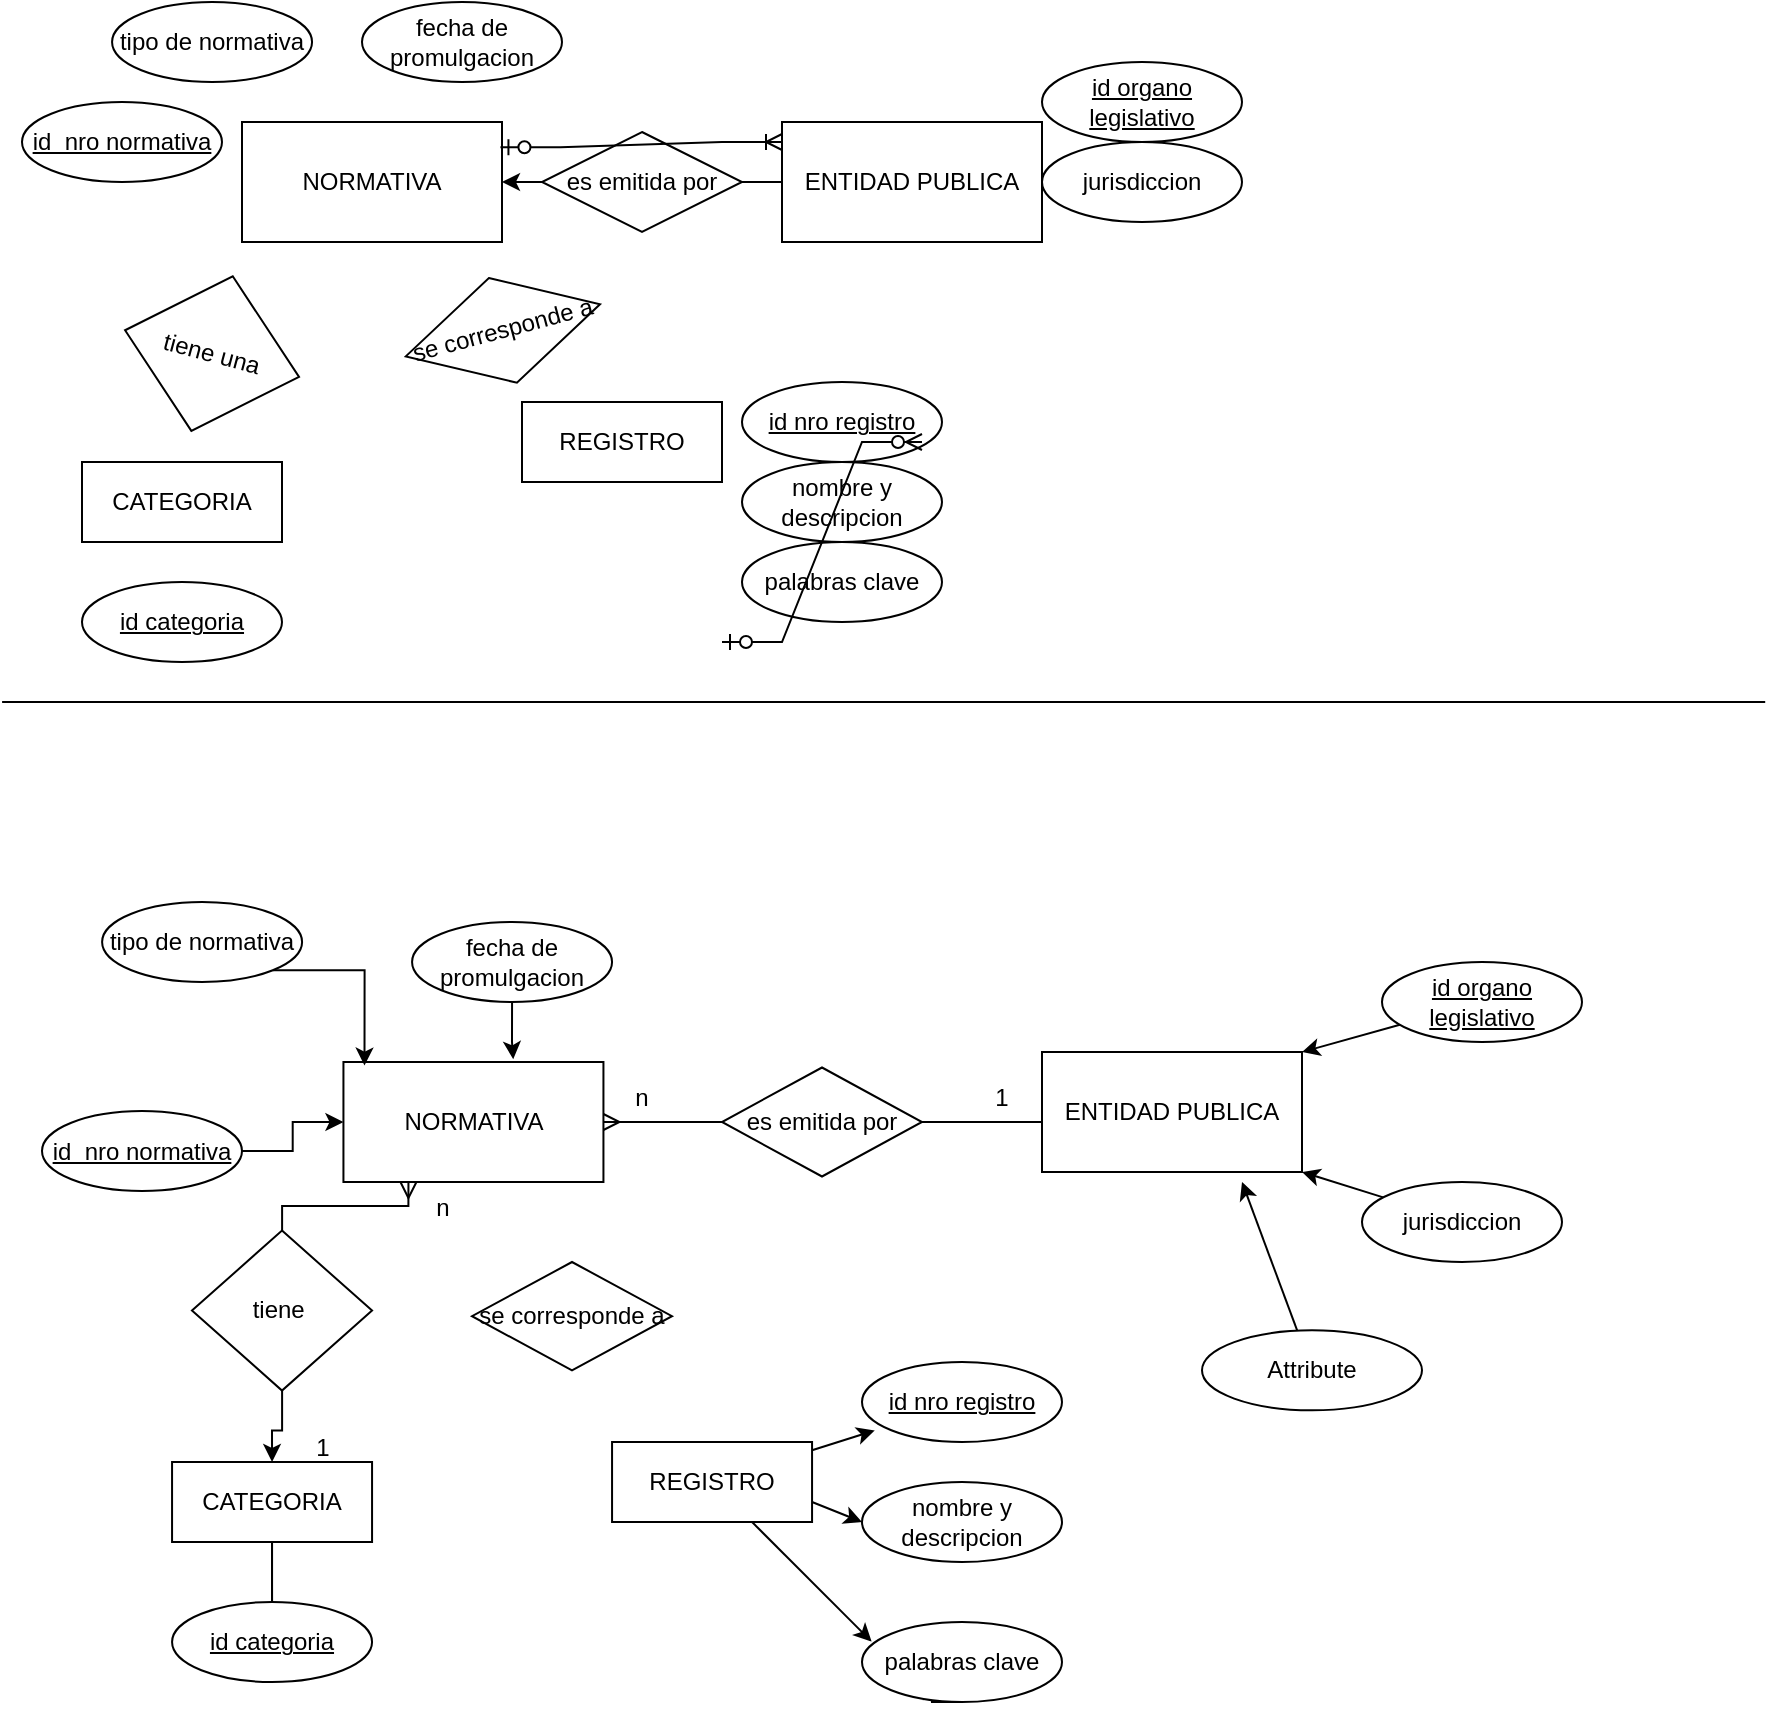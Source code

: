 <mxfile version="21.5.0" type="github">
  <diagram name="Página-1" id="OYloeNWGinfhjjDOEFf0">
    <mxGraphModel dx="1050" dy="581" grid="1" gridSize="10" guides="1" tooltips="1" connect="1" arrows="1" fold="1" page="1" pageScale="1" pageWidth="827" pageHeight="1169" math="0" shadow="0">
      <root>
        <mxCell id="0" />
        <mxCell id="1" parent="0" />
        <mxCell id="2vxHJ7zRNE8x1xkcuxjA-1" value="NORMATIVA" style="whiteSpace=wrap;html=1;align=center;" parent="1" vertex="1">
          <mxGeometry x="120" y="90" width="130" height="60" as="geometry" />
        </mxCell>
        <mxCell id="2vxHJ7zRNE8x1xkcuxjA-2" value="REGISTRO" style="whiteSpace=wrap;html=1;align=center;" parent="1" vertex="1">
          <mxGeometry x="260" y="230" width="100" height="40" as="geometry" />
        </mxCell>
        <mxCell id="hgkGXKBCoWghcFRAlhSY-2" style="edgeStyle=orthogonalEdgeStyle;rounded=0;orthogonalLoop=1;jettySize=auto;html=1;exitX=0;exitY=0.5;exitDx=0;exitDy=0;entryX=1;entryY=0.5;entryDx=0;entryDy=0;" edge="1" parent="1" source="2vxHJ7zRNE8x1xkcuxjA-3" target="2vxHJ7zRNE8x1xkcuxjA-1">
          <mxGeometry relative="1" as="geometry" />
        </mxCell>
        <mxCell id="2vxHJ7zRNE8x1xkcuxjA-3" value="ENTIDAD PUBLICA" style="whiteSpace=wrap;html=1;align=center;" parent="1" vertex="1">
          <mxGeometry x="390" y="90" width="130" height="60" as="geometry" />
        </mxCell>
        <mxCell id="2vxHJ7zRNE8x1xkcuxjA-4" value="CATEGORIA" style="whiteSpace=wrap;html=1;align=center;" parent="1" vertex="1">
          <mxGeometry x="40" y="260" width="100" height="40" as="geometry" />
        </mxCell>
        <mxCell id="2vxHJ7zRNE8x1xkcuxjA-8" value="id&amp;nbsp; nro normativa" style="ellipse;whiteSpace=wrap;html=1;align=center;fontStyle=4;" parent="1" vertex="1">
          <mxGeometry x="10" y="80" width="100" height="40" as="geometry" />
        </mxCell>
        <mxCell id="2vxHJ7zRNE8x1xkcuxjA-9" value="tipo de normativa" style="ellipse;whiteSpace=wrap;html=1;align=center;" parent="1" vertex="1">
          <mxGeometry x="55.03" y="30" width="100" height="40" as="geometry" />
        </mxCell>
        <mxCell id="2vxHJ7zRNE8x1xkcuxjA-10" value="fecha de promulgacion" style="ellipse;whiteSpace=wrap;html=1;align=center;" parent="1" vertex="1">
          <mxGeometry x="180" y="30" width="100" height="40" as="geometry" />
        </mxCell>
        <mxCell id="2vxHJ7zRNE8x1xkcuxjA-11" value="se corresponde a" style="shape=rhombus;perimeter=rhombusPerimeter;whiteSpace=wrap;html=1;align=center;rotation=-15;" parent="1" vertex="1">
          <mxGeometry x="200.18" y="167.08" width="100.54" height="54.21" as="geometry" />
        </mxCell>
        <mxCell id="2vxHJ7zRNE8x1xkcuxjA-12" value="id nro registro" style="ellipse;whiteSpace=wrap;html=1;align=center;fontStyle=4;" parent="1" vertex="1">
          <mxGeometry x="370" y="220" width="100" height="40" as="geometry" />
        </mxCell>
        <mxCell id="2vxHJ7zRNE8x1xkcuxjA-14" value="nombre y descripcion" style="ellipse;whiteSpace=wrap;html=1;align=center;" parent="1" vertex="1">
          <mxGeometry x="370" y="260" width="100" height="40" as="geometry" />
        </mxCell>
        <mxCell id="2vxHJ7zRNE8x1xkcuxjA-15" value="palabras clave" style="ellipse;whiteSpace=wrap;html=1;align=center;" parent="1" vertex="1">
          <mxGeometry x="370" y="300" width="100" height="40" as="geometry" />
        </mxCell>
        <mxCell id="2vxHJ7zRNE8x1xkcuxjA-16" value="id organo legislativo" style="ellipse;whiteSpace=wrap;html=1;align=center;fontStyle=4;" parent="1" vertex="1">
          <mxGeometry x="520" y="60" width="100" height="40" as="geometry" />
        </mxCell>
        <mxCell id="2vxHJ7zRNE8x1xkcuxjA-17" value="jurisdiccion" style="ellipse;whiteSpace=wrap;html=1;align=center;" parent="1" vertex="1">
          <mxGeometry x="520" y="100" width="100" height="40" as="geometry" />
        </mxCell>
        <mxCell id="2vxHJ7zRNE8x1xkcuxjA-18" value="es emitida por" style="shape=rhombus;perimeter=rhombusPerimeter;whiteSpace=wrap;html=1;align=center;" parent="1" vertex="1">
          <mxGeometry x="270" y="95" width="100" height="50" as="geometry" />
        </mxCell>
        <mxCell id="2vxHJ7zRNE8x1xkcuxjA-19" value="id categoria" style="ellipse;whiteSpace=wrap;html=1;align=center;fontStyle=4;" parent="1" vertex="1">
          <mxGeometry x="40" y="320" width="100" height="40" as="geometry" />
        </mxCell>
        <mxCell id="2vxHJ7zRNE8x1xkcuxjA-20" value="tiene una" style="shape=rhombus;perimeter=rhombusPerimeter;whiteSpace=wrap;html=1;align=center;rotation=15;" parent="1" vertex="1">
          <mxGeometry x="60" y="165.79" width="90.05" height="79.99" as="geometry" />
        </mxCell>
        <mxCell id="hgkGXKBCoWghcFRAlhSY-1" value="" style="edgeStyle=entityRelationEdgeStyle;fontSize=12;html=1;endArrow=ERzeroToMany;startArrow=ERzeroToOne;rounded=0;" edge="1" parent="1">
          <mxGeometry width="100" height="100" relative="1" as="geometry">
            <mxPoint x="360" y="350" as="sourcePoint" />
            <mxPoint x="460" y="250" as="targetPoint" />
          </mxGeometry>
        </mxCell>
        <mxCell id="hgkGXKBCoWghcFRAlhSY-3" value="" style="edgeStyle=entityRelationEdgeStyle;fontSize=12;html=1;endArrow=ERoneToMany;startArrow=ERzeroToOne;rounded=0;entryX=0.006;entryY=0.623;entryDx=0;entryDy=0;entryPerimeter=0;" edge="1" parent="1">
          <mxGeometry width="100" height="100" relative="1" as="geometry">
            <mxPoint x="249.22" y="102.62" as="sourcePoint" />
            <mxPoint x="390" y="100" as="targetPoint" />
            <Array as="points">
              <mxPoint x="339.22" y="22.62" />
            </Array>
          </mxGeometry>
        </mxCell>
        <mxCell id="hgkGXKBCoWghcFRAlhSY-4" value="NORMATIVA" style="whiteSpace=wrap;html=1;align=center;" vertex="1" parent="1">
          <mxGeometry x="170.72" y="560" width="130" height="60" as="geometry" />
        </mxCell>
        <mxCell id="hgkGXKBCoWghcFRAlhSY-54" style="rounded=0;orthogonalLoop=1;jettySize=auto;html=1;entryX=0.064;entryY=0.855;entryDx=0;entryDy=0;entryPerimeter=0;" edge="1" parent="1" source="hgkGXKBCoWghcFRAlhSY-5" target="hgkGXKBCoWghcFRAlhSY-13">
          <mxGeometry relative="1" as="geometry" />
        </mxCell>
        <mxCell id="hgkGXKBCoWghcFRAlhSY-55" style="rounded=0;orthogonalLoop=1;jettySize=auto;html=1;exitX=1;exitY=0.75;exitDx=0;exitDy=0;entryX=0;entryY=0.5;entryDx=0;entryDy=0;" edge="1" parent="1" source="hgkGXKBCoWghcFRAlhSY-5" target="hgkGXKBCoWghcFRAlhSY-14">
          <mxGeometry relative="1" as="geometry" />
        </mxCell>
        <mxCell id="hgkGXKBCoWghcFRAlhSY-56" style="rounded=0;orthogonalLoop=1;jettySize=auto;html=1;entryX=0.048;entryY=0.245;entryDx=0;entryDy=0;entryPerimeter=0;" edge="1" parent="1" source="hgkGXKBCoWghcFRAlhSY-5" target="hgkGXKBCoWghcFRAlhSY-15">
          <mxGeometry relative="1" as="geometry">
            <mxPoint x="380" y="830" as="targetPoint" />
          </mxGeometry>
        </mxCell>
        <mxCell id="hgkGXKBCoWghcFRAlhSY-5" value="REGISTRO" style="whiteSpace=wrap;html=1;align=center;" vertex="1" parent="1">
          <mxGeometry x="305.03" y="750" width="100" height="40" as="geometry" />
        </mxCell>
        <mxCell id="hgkGXKBCoWghcFRAlhSY-7" value="ENTIDAD PUBLICA" style="whiteSpace=wrap;html=1;align=center;" vertex="1" parent="1">
          <mxGeometry x="520" y="555" width="130" height="60" as="geometry" />
        </mxCell>
        <mxCell id="hgkGXKBCoWghcFRAlhSY-28" style="edgeStyle=orthogonalEdgeStyle;rounded=0;orthogonalLoop=1;jettySize=auto;html=1;" edge="1" parent="1" source="hgkGXKBCoWghcFRAlhSY-8">
          <mxGeometry relative="1" as="geometry">
            <mxPoint x="135.03" y="840" as="targetPoint" />
          </mxGeometry>
        </mxCell>
        <mxCell id="hgkGXKBCoWghcFRAlhSY-8" value="CATEGORIA" style="whiteSpace=wrap;html=1;align=center;" vertex="1" parent="1">
          <mxGeometry x="85.03" y="760" width="100" height="40" as="geometry" />
        </mxCell>
        <mxCell id="hgkGXKBCoWghcFRAlhSY-39" style="edgeStyle=orthogonalEdgeStyle;rounded=0;orthogonalLoop=1;jettySize=auto;html=1;" edge="1" parent="1" source="hgkGXKBCoWghcFRAlhSY-9" target="hgkGXKBCoWghcFRAlhSY-4">
          <mxGeometry relative="1" as="geometry" />
        </mxCell>
        <mxCell id="hgkGXKBCoWghcFRAlhSY-9" value="id&amp;nbsp; nro normativa" style="ellipse;whiteSpace=wrap;html=1;align=center;fontStyle=4;" vertex="1" parent="1">
          <mxGeometry x="20" y="584.5" width="100" height="40" as="geometry" />
        </mxCell>
        <mxCell id="hgkGXKBCoWghcFRAlhSY-42" style="edgeStyle=orthogonalEdgeStyle;rounded=0;orthogonalLoop=1;jettySize=auto;html=1;exitX=1;exitY=1;exitDx=0;exitDy=0;entryX=0.081;entryY=0.03;entryDx=0;entryDy=0;entryPerimeter=0;" edge="1" parent="1" source="hgkGXKBCoWghcFRAlhSY-10" target="hgkGXKBCoWghcFRAlhSY-4">
          <mxGeometry relative="1" as="geometry" />
        </mxCell>
        <mxCell id="hgkGXKBCoWghcFRAlhSY-10" value="tipo de normativa" style="ellipse;whiteSpace=wrap;html=1;align=center;" vertex="1" parent="1">
          <mxGeometry x="50.05" y="480" width="100" height="40" as="geometry" />
        </mxCell>
        <mxCell id="hgkGXKBCoWghcFRAlhSY-40" style="edgeStyle=orthogonalEdgeStyle;rounded=0;orthogonalLoop=1;jettySize=auto;html=1;entryX=0.653;entryY=-0.023;entryDx=0;entryDy=0;entryPerimeter=0;" edge="1" parent="1" source="hgkGXKBCoWghcFRAlhSY-11" target="hgkGXKBCoWghcFRAlhSY-4">
          <mxGeometry relative="1" as="geometry" />
        </mxCell>
        <mxCell id="hgkGXKBCoWghcFRAlhSY-11" value="fecha de promulgacion" style="ellipse;whiteSpace=wrap;html=1;align=center;" vertex="1" parent="1">
          <mxGeometry x="205.03" y="490" width="100" height="40" as="geometry" />
        </mxCell>
        <mxCell id="hgkGXKBCoWghcFRAlhSY-12" value="se corresponde a" style="shape=rhombus;perimeter=rhombusPerimeter;whiteSpace=wrap;html=1;align=center;rotation=0;" vertex="1" parent="1">
          <mxGeometry x="235" y="660" width="100" height="54.21" as="geometry" />
        </mxCell>
        <mxCell id="hgkGXKBCoWghcFRAlhSY-13" value="id nro registro" style="ellipse;whiteSpace=wrap;html=1;align=center;fontStyle=4;" vertex="1" parent="1">
          <mxGeometry x="430" y="710" width="100" height="40" as="geometry" />
        </mxCell>
        <mxCell id="hgkGXKBCoWghcFRAlhSY-14" value="nombre y descripcion" style="ellipse;whiteSpace=wrap;html=1;align=center;" vertex="1" parent="1">
          <mxGeometry x="430" y="770" width="100" height="40" as="geometry" />
        </mxCell>
        <mxCell id="hgkGXKBCoWghcFRAlhSY-41" style="edgeStyle=orthogonalEdgeStyle;rounded=0;orthogonalLoop=1;jettySize=auto;html=1;exitX=0.5;exitY=1;exitDx=0;exitDy=0;" edge="1" parent="1" source="hgkGXKBCoWghcFRAlhSY-15">
          <mxGeometry relative="1" as="geometry">
            <mxPoint x="465" y="870" as="targetPoint" />
          </mxGeometry>
        </mxCell>
        <mxCell id="hgkGXKBCoWghcFRAlhSY-15" value="palabras clave" style="ellipse;whiteSpace=wrap;html=1;align=center;" vertex="1" parent="1">
          <mxGeometry x="430" y="840" width="100" height="40" as="geometry" />
        </mxCell>
        <mxCell id="hgkGXKBCoWghcFRAlhSY-59" style="rounded=0;orthogonalLoop=1;jettySize=auto;html=1;entryX=1;entryY=0;entryDx=0;entryDy=0;" edge="1" parent="1" source="hgkGXKBCoWghcFRAlhSY-16" target="hgkGXKBCoWghcFRAlhSY-7">
          <mxGeometry relative="1" as="geometry">
            <mxPoint x="660" y="550" as="targetPoint" />
          </mxGeometry>
        </mxCell>
        <mxCell id="hgkGXKBCoWghcFRAlhSY-16" value="id organo legislativo" style="ellipse;whiteSpace=wrap;html=1;align=center;fontStyle=4;" vertex="1" parent="1">
          <mxGeometry x="690" y="510" width="100" height="40" as="geometry" />
        </mxCell>
        <mxCell id="hgkGXKBCoWghcFRAlhSY-60" style="rounded=0;orthogonalLoop=1;jettySize=auto;html=1;entryX=1;entryY=1;entryDx=0;entryDy=0;" edge="1" parent="1" source="hgkGXKBCoWghcFRAlhSY-17" target="hgkGXKBCoWghcFRAlhSY-7">
          <mxGeometry relative="1" as="geometry" />
        </mxCell>
        <mxCell id="hgkGXKBCoWghcFRAlhSY-17" value="jurisdiccion" style="ellipse;whiteSpace=wrap;html=1;align=center;" vertex="1" parent="1">
          <mxGeometry x="680" y="620" width="100" height="40" as="geometry" />
        </mxCell>
        <mxCell id="hgkGXKBCoWghcFRAlhSY-19" value="id categoria" style="ellipse;whiteSpace=wrap;html=1;align=center;fontStyle=4;" vertex="1" parent="1">
          <mxGeometry x="85.03" y="830" width="100" height="40" as="geometry" />
        </mxCell>
        <mxCell id="hgkGXKBCoWghcFRAlhSY-23" value="" style="endArrow=none;html=1;rounded=0;" edge="1" parent="1">
          <mxGeometry relative="1" as="geometry">
            <mxPoint x="0.05" y="380" as="sourcePoint" />
            <mxPoint x="881.6" y="380" as="targetPoint" />
          </mxGeometry>
        </mxCell>
        <mxCell id="hgkGXKBCoWghcFRAlhSY-26" value="" style="endArrow=none;html=1;rounded=0;exitX=0.5;exitY=1;exitDx=0;exitDy=0;entryX=0.5;entryY=0;entryDx=0;entryDy=0;" edge="1" parent="1" source="hgkGXKBCoWghcFRAlhSY-8" target="hgkGXKBCoWghcFRAlhSY-19">
          <mxGeometry relative="1" as="geometry">
            <mxPoint x="400" y="720" as="sourcePoint" />
            <mxPoint x="560" y="720" as="targetPoint" />
            <Array as="points" />
          </mxGeometry>
        </mxCell>
        <mxCell id="hgkGXKBCoWghcFRAlhSY-61" style="rounded=0;orthogonalLoop=1;jettySize=auto;html=1;" edge="1" parent="1" source="hgkGXKBCoWghcFRAlhSY-37">
          <mxGeometry relative="1" as="geometry">
            <mxPoint x="620" y="620" as="targetPoint" />
          </mxGeometry>
        </mxCell>
        <mxCell id="hgkGXKBCoWghcFRAlhSY-37" value="Attribute" style="ellipse;whiteSpace=wrap;html=1;align=center;" vertex="1" parent="1">
          <mxGeometry x="600" y="694.18" width="110" height="40" as="geometry" />
        </mxCell>
        <mxCell id="hgkGXKBCoWghcFRAlhSY-50" value="" style="edgeStyle=entityRelationEdgeStyle;fontSize=12;html=1;endArrow=ERmany;rounded=0;entryX=1;entryY=0.5;entryDx=0;entryDy=0;" edge="1" parent="1" target="hgkGXKBCoWghcFRAlhSY-4">
          <mxGeometry width="100" height="100" relative="1" as="geometry">
            <mxPoint x="490" y="590" as="sourcePoint" />
            <mxPoint x="530" y="670" as="targetPoint" />
          </mxGeometry>
        </mxCell>
        <mxCell id="hgkGXKBCoWghcFRAlhSY-18" value="es emitida por" style="shape=rhombus;perimeter=rhombusPerimeter;whiteSpace=wrap;html=1;align=center;" vertex="1" parent="1">
          <mxGeometry x="360" y="562.75" width="100" height="54.5" as="geometry" />
        </mxCell>
        <mxCell id="hgkGXKBCoWghcFRAlhSY-51" value="" style="edgeStyle=orthogonalEdgeStyle;fontSize=12;html=1;endArrow=ERmany;rounded=0;entryX=0.25;entryY=1;entryDx=0;entryDy=0;" edge="1" parent="1" source="hgkGXKBCoWghcFRAlhSY-20" target="hgkGXKBCoWghcFRAlhSY-4">
          <mxGeometry width="100" height="100" relative="1" as="geometry">
            <mxPoint x="130" y="770" as="sourcePoint" />
            <mxPoint x="230" y="660" as="targetPoint" />
            <Array as="points">
              <mxPoint x="140" y="632" />
              <mxPoint x="203" y="632" />
            </Array>
          </mxGeometry>
        </mxCell>
        <mxCell id="hgkGXKBCoWghcFRAlhSY-53" style="edgeStyle=orthogonalEdgeStyle;rounded=0;orthogonalLoop=1;jettySize=auto;html=1;entryX=0.5;entryY=0;entryDx=0;entryDy=0;" edge="1" parent="1" source="hgkGXKBCoWghcFRAlhSY-20" target="hgkGXKBCoWghcFRAlhSY-8">
          <mxGeometry relative="1" as="geometry" />
        </mxCell>
        <mxCell id="hgkGXKBCoWghcFRAlhSY-20" value="tiene&amp;nbsp;" style="shape=rhombus;perimeter=rhombusPerimeter;whiteSpace=wrap;html=1;align=center;rotation=0;" vertex="1" parent="1">
          <mxGeometry x="94.98" y="644.29" width="90.05" height="79.99" as="geometry" />
        </mxCell>
        <mxCell id="hgkGXKBCoWghcFRAlhSY-63" value="1" style="text;html=1;strokeColor=none;fillColor=none;align=center;verticalAlign=middle;whiteSpace=wrap;rounded=0;" vertex="1" parent="1">
          <mxGeometry x="470" y="562.75" width="60" height="30" as="geometry" />
        </mxCell>
        <mxCell id="hgkGXKBCoWghcFRAlhSY-64" value="n" style="text;html=1;strokeColor=none;fillColor=none;align=center;verticalAlign=middle;whiteSpace=wrap;rounded=0;" vertex="1" parent="1">
          <mxGeometry x="290" y="562.75" width="60" height="30" as="geometry" />
        </mxCell>
        <mxCell id="hgkGXKBCoWghcFRAlhSY-65" value="n" style="text;html=1;align=center;verticalAlign=middle;resizable=0;points=[];autosize=1;strokeColor=none;fillColor=none;" vertex="1" parent="1">
          <mxGeometry x="205" y="618" width="30" height="30" as="geometry" />
        </mxCell>
        <mxCell id="hgkGXKBCoWghcFRAlhSY-66" value="1" style="text;html=1;align=center;verticalAlign=middle;resizable=0;points=[];autosize=1;strokeColor=none;fillColor=none;" vertex="1" parent="1">
          <mxGeometry x="145" y="738" width="30" height="30" as="geometry" />
        </mxCell>
      </root>
    </mxGraphModel>
  </diagram>
</mxfile>
